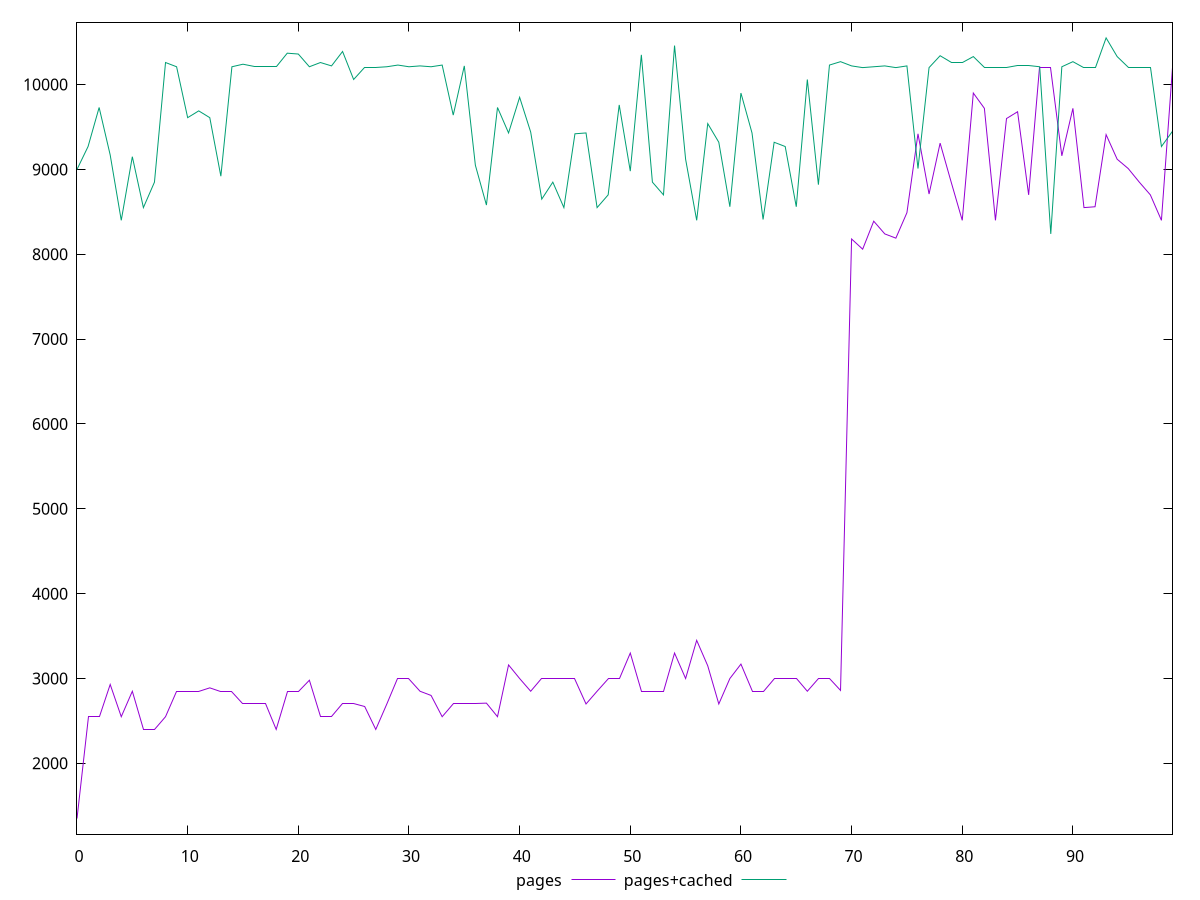 reset

$pages <<EOF
0 1350
1 2550
2 2550
3 2930
4 2550
5 2850
6 2400
7 2400
8 2550
9 2850
10 2850
11 2850
12 2890
13 2850
14 2850
15 2700
16 2700
17 2700
18 2400
19 2850
20 2850
21 2980
22 2550
23 2550
24 2700
25 2700
26 2670
27 2400
28 2700
29 3000
30 3000
31 2850
32 2800
33 2550
34 2700
35 2700
36 2700
37 2710
38 2550
39 3160
40 3000
41 2850
42 3000
43 3000
44 3000
45 3000
46 2700
47 2850
48 3000
49 3000
50 3300
51 2850
52 2850
53 2850
54 3300
55 3000
56 3450
57 3150
58 2700
59 3000
60 3170
61 2850
62 2850
63 3000
64 3000
65 3000
66 2850
67 3000
68 3000
69 2860
70 8180
71 8060
72 8390
73 8240
74 8190
75 8490
76 9420
77 8710
78 9310
79 8850
80 8400
81 9900
82 9720
83 8400
84 9600
85 9680
86 8700
87 10200
88 10200
89 9160
90 9720
91 8550
92 8560
93 9410
94 9120
95 9010
96 8850
97 8700
98 8400
99 10200
EOF

$pagesCached <<EOF
0 9000
1 9270
2 9730
3 9170
4 8400
5 9150
6 8550
7 8850
8 10260
9 10210
10 9610
11 9690
12 9610
13 8920
14 10210
15 10240
16 10210
17 10210
18 10210
19 10370
20 10360
21 10210
22 10260
23 10220
24 10390
25 10060
26 10200
27 10200
28 10210
29 10230
30 10210
31 10220
32 10210
33 10230
34 9640
35 10220
36 9050
37 8580
38 9730
39 9430
40 9850
41 9440
42 8650
43 8850
44 8550
45 9420
46 9430
47 8550
48 8700
49 9760
50 8980
51 10350
52 8850
53 8700
54 10460
55 9120
56 8400
57 9540
58 9320
59 8560
60 9900
61 9430
62 8410
63 9320
64 9270
65 8560
66 10060
67 8820
68 10230
69 10270
70 10220
71 10200
72 10210
73 10220
74 10200
75 10220
76 9010
77 10200
78 10340
79 10260
80 10260
81 10330
82 10200
83 10200
84 10200
85 10220
86 10220
87 10210
88 8240
89 10210
90 10270
91 10200
92 10200
93 10550
94 10330
95 10200
96 10200
97 10200
98 9270
99 9450
EOF

set key outside below
set xrange [0:99]
set yrange [1166:10734]
set trange [1166:10734]
set terminal svg size 640, 520 enhanced background rgb 'white'
set output "reprap/uses-text-compression/comparison/line/0_vs_1.svg"

plot $pages title "pages" with line, \
     $pagesCached title "pages+cached" with line

reset

